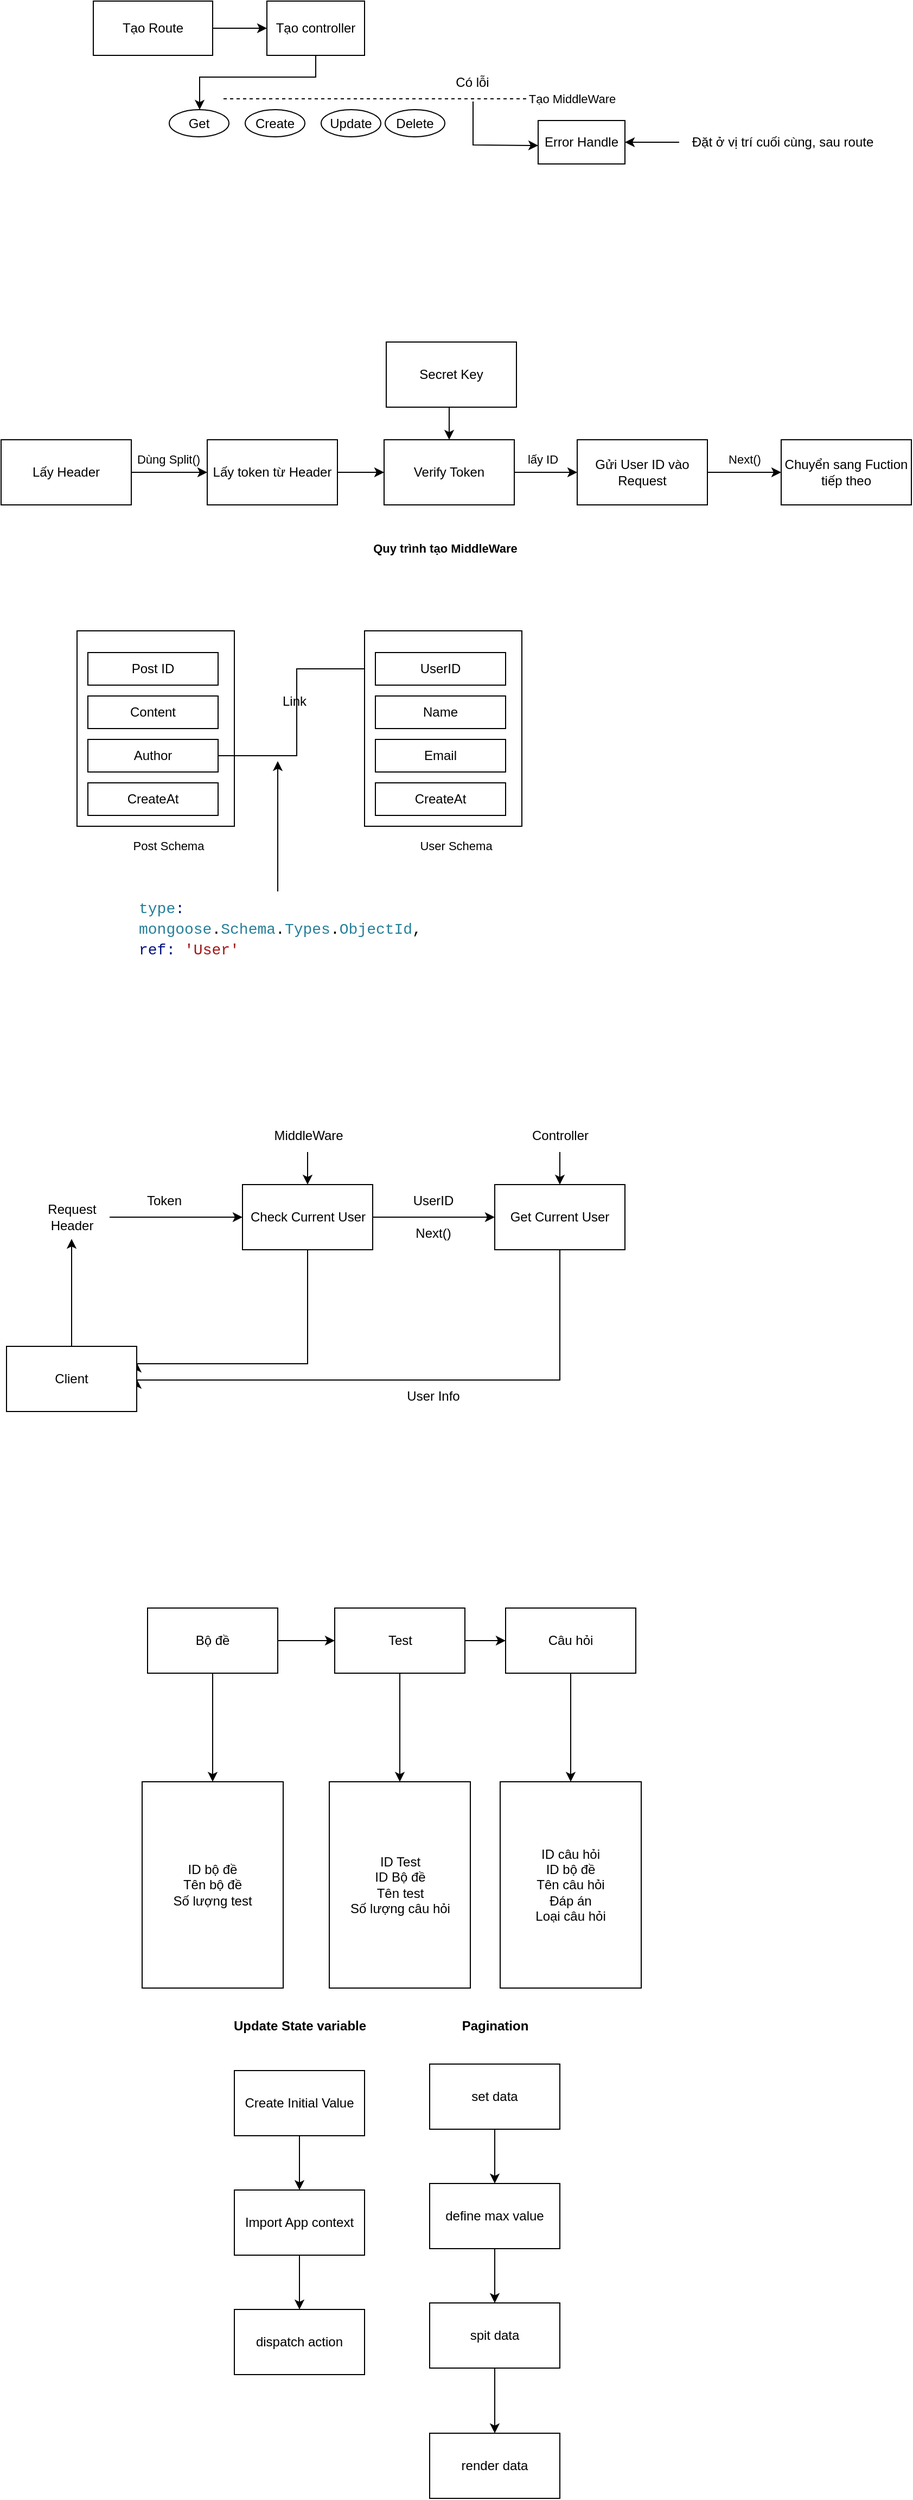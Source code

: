 <mxfile version="21.1.2" type="github">
  <diagram id="-SRTi5FGNhJISN_nRNZ4" name="Page-1">
    <mxGraphModel dx="1290" dy="581" grid="1" gridSize="10" guides="1" tooltips="1" connect="1" arrows="1" fold="1" page="1" pageScale="1" pageWidth="827" pageHeight="1169" math="0" shadow="0">
      <root>
        <mxCell id="0" />
        <mxCell id="1" parent="0" />
        <mxCell id="EXytRapRBaKdDBkQyjD2-3" value="" style="edgeStyle=orthogonalEdgeStyle;rounded=0;orthogonalLoop=1;jettySize=auto;html=1;" parent="1" source="EXytRapRBaKdDBkQyjD2-1" target="EXytRapRBaKdDBkQyjD2-2" edge="1">
          <mxGeometry relative="1" as="geometry" />
        </mxCell>
        <mxCell id="EXytRapRBaKdDBkQyjD2-1" value="Tạo Route" style="rounded=0;whiteSpace=wrap;html=1;" parent="1" vertex="1">
          <mxGeometry x="90" y="160" width="110" height="50" as="geometry" />
        </mxCell>
        <mxCell id="EXytRapRBaKdDBkQyjD2-5" value="" style="edgeStyle=orthogonalEdgeStyle;rounded=0;orthogonalLoop=1;jettySize=auto;html=1;" parent="1" source="EXytRapRBaKdDBkQyjD2-2" target="EXytRapRBaKdDBkQyjD2-4" edge="1">
          <mxGeometry relative="1" as="geometry">
            <Array as="points">
              <mxPoint x="295" y="230" />
              <mxPoint x="188" y="230" />
            </Array>
          </mxGeometry>
        </mxCell>
        <mxCell id="EXytRapRBaKdDBkQyjD2-2" value="Tạo controller" style="whiteSpace=wrap;html=1;rounded=0;" parent="1" vertex="1">
          <mxGeometry x="250" y="160" width="90" height="50" as="geometry" />
        </mxCell>
        <mxCell id="EXytRapRBaKdDBkQyjD2-4" value="Get" style="ellipse;whiteSpace=wrap;html=1;rounded=0;" parent="1" vertex="1">
          <mxGeometry x="160" y="260" width="55" height="25" as="geometry" />
        </mxCell>
        <mxCell id="EXytRapRBaKdDBkQyjD2-6" value="Create" style="ellipse;whiteSpace=wrap;html=1;rounded=0;" parent="1" vertex="1">
          <mxGeometry x="230" y="260" width="55" height="25" as="geometry" />
        </mxCell>
        <mxCell id="EXytRapRBaKdDBkQyjD2-7" value="Update" style="ellipse;whiteSpace=wrap;html=1;rounded=0;" parent="1" vertex="1">
          <mxGeometry x="300" y="260" width="55" height="25" as="geometry" />
        </mxCell>
        <mxCell id="EXytRapRBaKdDBkQyjD2-11" value="" style="endArrow=none;dashed=1;html=1;rounded=0;" parent="1" edge="1">
          <mxGeometry width="50" height="50" relative="1" as="geometry">
            <mxPoint x="210" y="250" as="sourcePoint" />
            <mxPoint x="490" y="250" as="targetPoint" />
          </mxGeometry>
        </mxCell>
        <mxCell id="EXytRapRBaKdDBkQyjD2-12" value="Tạo MiddleWare" style="edgeLabel;html=1;align=center;verticalAlign=middle;resizable=0;points=[];" parent="EXytRapRBaKdDBkQyjD2-11" vertex="1" connectable="0">
          <mxGeometry x="0.753" relative="1" as="geometry">
            <mxPoint x="75" as="offset" />
          </mxGeometry>
        </mxCell>
        <mxCell id="EXytRapRBaKdDBkQyjD2-15" value="" style="edgeStyle=orthogonalEdgeStyle;rounded=0;orthogonalLoop=1;jettySize=auto;html=1;" parent="1" source="EXytRapRBaKdDBkQyjD2-13" target="EXytRapRBaKdDBkQyjD2-14" edge="1">
          <mxGeometry relative="1" as="geometry" />
        </mxCell>
        <mxCell id="EXytRapRBaKdDBkQyjD2-13" value="Lấy Header" style="rounded=0;whiteSpace=wrap;html=1;" parent="1" vertex="1">
          <mxGeometry x="5" y="564" width="120" height="60" as="geometry" />
        </mxCell>
        <mxCell id="EXytRapRBaKdDBkQyjD2-17" value="" style="edgeStyle=orthogonalEdgeStyle;rounded=0;orthogonalLoop=1;jettySize=auto;html=1;" parent="1" source="EXytRapRBaKdDBkQyjD2-14" target="EXytRapRBaKdDBkQyjD2-16" edge="1">
          <mxGeometry relative="1" as="geometry" />
        </mxCell>
        <mxCell id="EXytRapRBaKdDBkQyjD2-14" value="Lấy token từ Header" style="whiteSpace=wrap;html=1;rounded=0;" parent="1" vertex="1">
          <mxGeometry x="195" y="564" width="120" height="60" as="geometry" />
        </mxCell>
        <mxCell id="EXytRapRBaKdDBkQyjD2-21" value="" style="edgeStyle=orthogonalEdgeStyle;rounded=0;orthogonalLoop=1;jettySize=auto;html=1;" parent="1" source="EXytRapRBaKdDBkQyjD2-16" target="EXytRapRBaKdDBkQyjD2-20" edge="1">
          <mxGeometry relative="1" as="geometry" />
        </mxCell>
        <mxCell id="EXytRapRBaKdDBkQyjD2-16" value="Verify Token" style="whiteSpace=wrap;html=1;rounded=0;" parent="1" vertex="1">
          <mxGeometry x="358" y="564" width="120" height="60" as="geometry" />
        </mxCell>
        <mxCell id="EXytRapRBaKdDBkQyjD2-18" value="Dùng Split()" style="edgeLabel;html=1;align=center;verticalAlign=middle;resizable=0;points=[];" parent="1" vertex="1" connectable="0">
          <mxGeometry x="145" y="584" as="geometry">
            <mxPoint x="14" y="-2" as="offset" />
          </mxGeometry>
        </mxCell>
        <mxCell id="EXytRapRBaKdDBkQyjD2-28" value="" style="edgeStyle=orthogonalEdgeStyle;rounded=0;orthogonalLoop=1;jettySize=auto;html=1;" parent="1" source="EXytRapRBaKdDBkQyjD2-20" target="EXytRapRBaKdDBkQyjD2-27" edge="1">
          <mxGeometry relative="1" as="geometry" />
        </mxCell>
        <mxCell id="EXytRapRBaKdDBkQyjD2-20" value="Gửi User ID vào Request" style="whiteSpace=wrap;html=1;rounded=0;" parent="1" vertex="1">
          <mxGeometry x="536" y="564" width="120" height="60" as="geometry" />
        </mxCell>
        <mxCell id="EXytRapRBaKdDBkQyjD2-22" value="Next()" style="edgeLabel;html=1;align=center;verticalAlign=middle;resizable=0;points=[];" parent="1" vertex="1" connectable="0">
          <mxGeometry x="676" y="584" as="geometry">
            <mxPoint x="14" y="-2" as="offset" />
          </mxGeometry>
        </mxCell>
        <mxCell id="EXytRapRBaKdDBkQyjD2-27" value="Chuyển sang Fuction tiếp theo" style="whiteSpace=wrap;html=1;rounded=0;" parent="1" vertex="1">
          <mxGeometry x="724" y="564" width="120" height="60" as="geometry" />
        </mxCell>
        <mxCell id="EXytRapRBaKdDBkQyjD2-29" value="lấy ID" style="edgeLabel;html=1;align=center;verticalAlign=middle;resizable=0;points=[];" parent="1" vertex="1" connectable="0">
          <mxGeometry x="490" y="584" as="geometry">
            <mxPoint x="14" y="-2" as="offset" />
          </mxGeometry>
        </mxCell>
        <mxCell id="EXytRapRBaKdDBkQyjD2-31" value="Quy trình tạo MiddleWare" style="edgeLabel;html=1;align=center;verticalAlign=middle;resizable=0;points=[];fontStyle=1" parent="1" vertex="1" connectable="0">
          <mxGeometry x="414" y="664" as="geometry" />
        </mxCell>
        <mxCell id="EXytRapRBaKdDBkQyjD2-32" value="" style="endArrow=classic;html=1;rounded=0;entryX=0.5;entryY=0;entryDx=0;entryDy=0;" parent="1" target="EXytRapRBaKdDBkQyjD2-16" edge="1">
          <mxGeometry width="50" height="50" relative="1" as="geometry">
            <mxPoint x="418" y="534" as="sourcePoint" />
            <mxPoint x="440" y="444" as="targetPoint" />
          </mxGeometry>
        </mxCell>
        <mxCell id="EXytRapRBaKdDBkQyjD2-33" value="Secret Key" style="rounded=0;whiteSpace=wrap;html=1;" parent="1" vertex="1">
          <mxGeometry x="360" y="474" width="120" height="60" as="geometry" />
        </mxCell>
        <mxCell id="EXytRapRBaKdDBkQyjD2-34" value="" style="rounded=0;whiteSpace=wrap;html=1;" parent="1" vertex="1">
          <mxGeometry x="75" y="740" width="145" height="180" as="geometry" />
        </mxCell>
        <mxCell id="EXytRapRBaKdDBkQyjD2-35" value="Post ID" style="rounded=0;whiteSpace=wrap;html=1;" parent="1" vertex="1">
          <mxGeometry x="85" y="760" width="120" height="30" as="geometry" />
        </mxCell>
        <mxCell id="EXytRapRBaKdDBkQyjD2-36" value="Content" style="rounded=0;whiteSpace=wrap;html=1;" parent="1" vertex="1">
          <mxGeometry x="85" y="800" width="120" height="30" as="geometry" />
        </mxCell>
        <mxCell id="EXytRapRBaKdDBkQyjD2-49" style="edgeStyle=orthogonalEdgeStyle;rounded=0;orthogonalLoop=1;jettySize=auto;html=1;entryX=0;entryY=0.5;entryDx=0;entryDy=0;" parent="1" source="EXytRapRBaKdDBkQyjD2-37" target="EXytRapRBaKdDBkQyjD2-41" edge="1">
          <mxGeometry relative="1" as="geometry" />
        </mxCell>
        <mxCell id="EXytRapRBaKdDBkQyjD2-37" value="Author" style="rounded=0;whiteSpace=wrap;html=1;" parent="1" vertex="1">
          <mxGeometry x="85" y="840" width="120" height="30" as="geometry" />
        </mxCell>
        <mxCell id="EXytRapRBaKdDBkQyjD2-38" value="CreateAt" style="rounded=0;whiteSpace=wrap;html=1;" parent="1" vertex="1">
          <mxGeometry x="85" y="880" width="120" height="30" as="geometry" />
        </mxCell>
        <mxCell id="EXytRapRBaKdDBkQyjD2-39" value="Post Schema" style="edgeLabel;html=1;align=center;verticalAlign=middle;resizable=0;points=[];" parent="1" vertex="1" connectable="0">
          <mxGeometry x="145" y="940" as="geometry">
            <mxPoint x="14" y="-2" as="offset" />
          </mxGeometry>
        </mxCell>
        <mxCell id="EXytRapRBaKdDBkQyjD2-40" value="" style="rounded=0;whiteSpace=wrap;html=1;" parent="1" vertex="1">
          <mxGeometry x="340" y="740" width="145" height="180" as="geometry" />
        </mxCell>
        <mxCell id="EXytRapRBaKdDBkQyjD2-41" value="UserID" style="rounded=0;whiteSpace=wrap;html=1;" parent="1" vertex="1">
          <mxGeometry x="350" y="760" width="120" height="30" as="geometry" />
        </mxCell>
        <mxCell id="EXytRapRBaKdDBkQyjD2-42" value="Name" style="rounded=0;whiteSpace=wrap;html=1;" parent="1" vertex="1">
          <mxGeometry x="350" y="800" width="120" height="30" as="geometry" />
        </mxCell>
        <mxCell id="EXytRapRBaKdDBkQyjD2-43" value="Email" style="rounded=0;whiteSpace=wrap;html=1;" parent="1" vertex="1">
          <mxGeometry x="350" y="840" width="120" height="30" as="geometry" />
        </mxCell>
        <mxCell id="EXytRapRBaKdDBkQyjD2-44" value="CreateAt" style="rounded=0;whiteSpace=wrap;html=1;" parent="1" vertex="1">
          <mxGeometry x="350" y="880" width="120" height="30" as="geometry" />
        </mxCell>
        <mxCell id="EXytRapRBaKdDBkQyjD2-45" value="User Schema" style="edgeLabel;html=1;align=center;verticalAlign=middle;resizable=0;points=[];" parent="1" vertex="1" connectable="0">
          <mxGeometry x="410" y="940" as="geometry">
            <mxPoint x="14" y="-2" as="offset" />
          </mxGeometry>
        </mxCell>
        <mxCell id="EXytRapRBaKdDBkQyjD2-51" style="edgeStyle=orthogonalEdgeStyle;rounded=0;orthogonalLoop=1;jettySize=auto;html=1;" parent="1" source="EXytRapRBaKdDBkQyjD2-50" edge="1">
          <mxGeometry relative="1" as="geometry">
            <mxPoint x="260" y="860" as="targetPoint" />
          </mxGeometry>
        </mxCell>
        <mxCell id="EXytRapRBaKdDBkQyjD2-50" value="&lt;div style=&quot;color: rgb(0, 0, 0); background-color: rgb(255, 255, 255); font-family: Consolas, &amp;quot;Courier New&amp;quot;, monospace; font-weight: normal; font-size: 14px; line-height: 19px;&quot;&gt;&lt;div&gt;&lt;span style=&quot;color: #267f99;&quot;&gt;type&lt;/span&gt;&lt;span style=&quot;color: #001080;&quot;&gt;:&lt;/span&gt;&lt;span style=&quot;color: #000000;&quot;&gt; &lt;/span&gt;&lt;span style=&quot;color: #267f99;&quot;&gt;mongoose&lt;/span&gt;&lt;span style=&quot;color: #000000;&quot;&gt;.&lt;/span&gt;&lt;span style=&quot;color: #267f99;&quot;&gt;Schema&lt;/span&gt;&lt;span style=&quot;color: #000000;&quot;&gt;.&lt;/span&gt;&lt;span style=&quot;color: #267f99;&quot;&gt;Types&lt;/span&gt;&lt;span style=&quot;color: #000000;&quot;&gt;.&lt;/span&gt;&lt;span style=&quot;color: #267f99;&quot;&gt;ObjectId&lt;/span&gt;&lt;span style=&quot;color: #000000;&quot;&gt;,&lt;/span&gt;&lt;/div&gt;&lt;div&gt;&lt;span style=&quot;color: #001080;&quot;&gt;ref&lt;/span&gt;&lt;span style=&quot;color: #001080;&quot;&gt;:&lt;/span&gt;&lt;span style=&quot;color: #000000;&quot;&gt; &lt;/span&gt;&lt;span style=&quot;color: #a31515;&quot;&gt;&#39;User&#39;&lt;/span&gt;&lt;/div&gt;&lt;/div&gt;" style="text;whiteSpace=wrap;html=1;align=left;" parent="1" vertex="1">
          <mxGeometry x="130" y="980" width="260" height="60" as="geometry" />
        </mxCell>
        <mxCell id="EXytRapRBaKdDBkQyjD2-52" value="Link" style="text;html=1;align=center;verticalAlign=middle;resizable=0;points=[];autosize=1;strokeColor=none;fillColor=none;" parent="1" vertex="1">
          <mxGeometry x="250" y="790" width="50" height="30" as="geometry" />
        </mxCell>
        <mxCell id="EXytRapRBaKdDBkQyjD2-53" value="Error Handle" style="rounded=0;whiteSpace=wrap;html=1;" parent="1" vertex="1">
          <mxGeometry x="500" y="270" width="80" height="40" as="geometry" />
        </mxCell>
        <mxCell id="EXytRapRBaKdDBkQyjD2-56" value="" style="endArrow=classic;html=1;rounded=0;" parent="1" edge="1">
          <mxGeometry width="50" height="50" relative="1" as="geometry">
            <mxPoint x="440" y="252.5" as="sourcePoint" />
            <mxPoint x="500" y="293" as="targetPoint" />
            <Array as="points">
              <mxPoint x="440" y="292.5" />
            </Array>
          </mxGeometry>
        </mxCell>
        <mxCell id="EXytRapRBaKdDBkQyjD2-57" value="Delete" style="ellipse;whiteSpace=wrap;html=1;rounded=0;" parent="1" vertex="1">
          <mxGeometry x="359" y="260" width="55" height="25" as="geometry" />
        </mxCell>
        <mxCell id="EXytRapRBaKdDBkQyjD2-58" value="Có lỗi" style="text;html=1;align=center;verticalAlign=middle;resizable=0;points=[];autosize=1;strokeColor=none;fillColor=none;" parent="1" vertex="1">
          <mxGeometry x="414" y="220" width="50" height="30" as="geometry" />
        </mxCell>
        <mxCell id="EXytRapRBaKdDBkQyjD2-61" style="edgeStyle=orthogonalEdgeStyle;rounded=0;orthogonalLoop=1;jettySize=auto;html=1;entryX=1;entryY=0.5;entryDx=0;entryDy=0;" parent="1" source="EXytRapRBaKdDBkQyjD2-60" target="EXytRapRBaKdDBkQyjD2-53" edge="1">
          <mxGeometry relative="1" as="geometry" />
        </mxCell>
        <mxCell id="EXytRapRBaKdDBkQyjD2-60" value="Đặt ở vị trí cuối cùng, sau route" style="text;html=1;align=center;verticalAlign=middle;resizable=0;points=[];autosize=1;strokeColor=none;fillColor=none;" parent="1" vertex="1">
          <mxGeometry x="630" y="275" width="190" height="30" as="geometry" />
        </mxCell>
        <mxCell id="RWx-zVJMpGf9WlTPyFR--6" style="edgeStyle=orthogonalEdgeStyle;rounded=0;orthogonalLoop=1;jettySize=auto;html=1;entryX=0;entryY=0.5;entryDx=0;entryDy=0;" parent="1" source="RWx-zVJMpGf9WlTPyFR--1" target="RWx-zVJMpGf9WlTPyFR--5" edge="1">
          <mxGeometry relative="1" as="geometry" />
        </mxCell>
        <mxCell id="RWx-zVJMpGf9WlTPyFR--19" style="edgeStyle=orthogonalEdgeStyle;rounded=0;orthogonalLoop=1;jettySize=auto;html=1;entryX=1;entryY=0.25;entryDx=0;entryDy=0;" parent="1" source="RWx-zVJMpGf9WlTPyFR--1" target="RWx-zVJMpGf9WlTPyFR--13" edge="1">
          <mxGeometry relative="1" as="geometry">
            <Array as="points">
              <mxPoint x="288" y="1415" />
            </Array>
          </mxGeometry>
        </mxCell>
        <mxCell id="RWx-zVJMpGf9WlTPyFR--1" value="Check Current User" style="whiteSpace=wrap;html=1;" parent="1" vertex="1">
          <mxGeometry x="227.5" y="1250" width="120" height="60" as="geometry" />
        </mxCell>
        <mxCell id="RWx-zVJMpGf9WlTPyFR--3" style="edgeStyle=orthogonalEdgeStyle;rounded=0;orthogonalLoop=1;jettySize=auto;html=1;entryX=0;entryY=0.5;entryDx=0;entryDy=0;" parent="1" source="RWx-zVJMpGf9WlTPyFR--2" target="RWx-zVJMpGf9WlTPyFR--1" edge="1">
          <mxGeometry relative="1" as="geometry" />
        </mxCell>
        <mxCell id="RWx-zVJMpGf9WlTPyFR--2" value="Request &lt;br&gt;Header" style="text;html=1;align=center;verticalAlign=middle;resizable=0;points=[];autosize=1;strokeColor=none;fillColor=none;" parent="1" vertex="1">
          <mxGeometry x="35" y="1260" width="70" height="40" as="geometry" />
        </mxCell>
        <mxCell id="RWx-zVJMpGf9WlTPyFR--17" style="edgeStyle=orthogonalEdgeStyle;rounded=0;orthogonalLoop=1;jettySize=auto;html=1;entryX=1;entryY=0.5;entryDx=0;entryDy=0;" parent="1" source="RWx-zVJMpGf9WlTPyFR--5" target="RWx-zVJMpGf9WlTPyFR--13" edge="1">
          <mxGeometry relative="1" as="geometry">
            <Array as="points">
              <mxPoint x="520" y="1430" />
            </Array>
          </mxGeometry>
        </mxCell>
        <mxCell id="RWx-zVJMpGf9WlTPyFR--5" value="Get Current User" style="whiteSpace=wrap;html=1;" parent="1" vertex="1">
          <mxGeometry x="460" y="1250" width="120" height="60" as="geometry" />
        </mxCell>
        <mxCell id="RWx-zVJMpGf9WlTPyFR--7" value="Next()" style="text;html=1;align=center;verticalAlign=middle;resizable=0;points=[];autosize=1;strokeColor=none;fillColor=none;" parent="1" vertex="1">
          <mxGeometry x="372.5" y="1280" width="60" height="30" as="geometry" />
        </mxCell>
        <mxCell id="RWx-zVJMpGf9WlTPyFR--8" value="UserID" style="text;html=1;align=center;verticalAlign=middle;resizable=0;points=[];autosize=1;strokeColor=none;fillColor=none;" parent="1" vertex="1">
          <mxGeometry x="372.5" y="1250" width="60" height="30" as="geometry" />
        </mxCell>
        <mxCell id="RWx-zVJMpGf9WlTPyFR--10" style="edgeStyle=orthogonalEdgeStyle;rounded=0;orthogonalLoop=1;jettySize=auto;html=1;entryX=0.5;entryY=0;entryDx=0;entryDy=0;" parent="1" source="RWx-zVJMpGf9WlTPyFR--9" target="RWx-zVJMpGf9WlTPyFR--1" edge="1">
          <mxGeometry relative="1" as="geometry" />
        </mxCell>
        <mxCell id="RWx-zVJMpGf9WlTPyFR--9" value="MiddleWare" style="text;html=1;align=center;verticalAlign=middle;resizable=0;points=[];autosize=1;strokeColor=none;fillColor=none;" parent="1" vertex="1">
          <mxGeometry x="242.5" y="1190" width="90" height="30" as="geometry" />
        </mxCell>
        <mxCell id="RWx-zVJMpGf9WlTPyFR--12" value="" style="edgeStyle=orthogonalEdgeStyle;rounded=0;orthogonalLoop=1;jettySize=auto;html=1;" parent="1" source="RWx-zVJMpGf9WlTPyFR--11" target="RWx-zVJMpGf9WlTPyFR--5" edge="1">
          <mxGeometry relative="1" as="geometry" />
        </mxCell>
        <mxCell id="RWx-zVJMpGf9WlTPyFR--11" value="Controller" style="text;html=1;align=center;verticalAlign=middle;resizable=0;points=[];autosize=1;strokeColor=none;fillColor=none;" parent="1" vertex="1">
          <mxGeometry x="480" y="1190" width="80" height="30" as="geometry" />
        </mxCell>
        <mxCell id="RWx-zVJMpGf9WlTPyFR--15" style="edgeStyle=orthogonalEdgeStyle;rounded=0;orthogonalLoop=1;jettySize=auto;html=1;" parent="1" source="RWx-zVJMpGf9WlTPyFR--13" target="RWx-zVJMpGf9WlTPyFR--2" edge="1">
          <mxGeometry relative="1" as="geometry" />
        </mxCell>
        <mxCell id="RWx-zVJMpGf9WlTPyFR--13" value="Client" style="whiteSpace=wrap;html=1;" parent="1" vertex="1">
          <mxGeometry x="10" y="1399" width="120" height="60" as="geometry" />
        </mxCell>
        <mxCell id="RWx-zVJMpGf9WlTPyFR--16" value="Token" style="text;html=1;align=center;verticalAlign=middle;resizable=0;points=[];autosize=1;strokeColor=none;fillColor=none;" parent="1" vertex="1">
          <mxGeometry x="125" y="1250" width="60" height="30" as="geometry" />
        </mxCell>
        <mxCell id="RWx-zVJMpGf9WlTPyFR--18" value="User Info" style="text;html=1;align=center;verticalAlign=middle;resizable=0;points=[];autosize=1;strokeColor=none;fillColor=none;" parent="1" vertex="1">
          <mxGeometry x="367.5" y="1430" width="70" height="30" as="geometry" />
        </mxCell>
        <mxCell id="jv9msRsnAz_BybJq5xRs-16" style="edgeStyle=orthogonalEdgeStyle;rounded=0;orthogonalLoop=1;jettySize=auto;html=1;entryX=0;entryY=0.5;entryDx=0;entryDy=0;" parent="1" source="jv9msRsnAz_BybJq5xRs-7" target="jv9msRsnAz_BybJq5xRs-8" edge="1">
          <mxGeometry relative="1" as="geometry" />
        </mxCell>
        <mxCell id="jv9msRsnAz_BybJq5xRs-21" style="edgeStyle=orthogonalEdgeStyle;rounded=0;orthogonalLoop=1;jettySize=auto;html=1;" parent="1" source="jv9msRsnAz_BybJq5xRs-7" target="jv9msRsnAz_BybJq5xRs-20" edge="1">
          <mxGeometry relative="1" as="geometry" />
        </mxCell>
        <mxCell id="jv9msRsnAz_BybJq5xRs-7" value="Bộ đề" style="rounded=0;whiteSpace=wrap;html=1;" parent="1" vertex="1">
          <mxGeometry x="140" y="1640" width="120" height="60" as="geometry" />
        </mxCell>
        <mxCell id="jv9msRsnAz_BybJq5xRs-17" value="" style="edgeStyle=orthogonalEdgeStyle;rounded=0;orthogonalLoop=1;jettySize=auto;html=1;" parent="1" source="jv9msRsnAz_BybJq5xRs-8" target="jv9msRsnAz_BybJq5xRs-12" edge="1">
          <mxGeometry relative="1" as="geometry" />
        </mxCell>
        <mxCell id="jv9msRsnAz_BybJq5xRs-23" style="edgeStyle=orthogonalEdgeStyle;rounded=0;orthogonalLoop=1;jettySize=auto;html=1;" parent="1" source="jv9msRsnAz_BybJq5xRs-8" target="jv9msRsnAz_BybJq5xRs-22" edge="1">
          <mxGeometry relative="1" as="geometry" />
        </mxCell>
        <mxCell id="jv9msRsnAz_BybJq5xRs-8" value="Test" style="whiteSpace=wrap;html=1;" parent="1" vertex="1">
          <mxGeometry x="312.5" y="1640" width="120" height="60" as="geometry" />
        </mxCell>
        <mxCell id="jv9msRsnAz_BybJq5xRs-25" style="edgeStyle=orthogonalEdgeStyle;rounded=0;orthogonalLoop=1;jettySize=auto;html=1;entryX=0.5;entryY=0;entryDx=0;entryDy=0;" parent="1" source="jv9msRsnAz_BybJq5xRs-12" target="jv9msRsnAz_BybJq5xRs-24" edge="1">
          <mxGeometry relative="1" as="geometry" />
        </mxCell>
        <mxCell id="jv9msRsnAz_BybJq5xRs-12" value="Câu hỏi" style="whiteSpace=wrap;html=1;" parent="1" vertex="1">
          <mxGeometry x="470" y="1640" width="120" height="60" as="geometry" />
        </mxCell>
        <mxCell id="jv9msRsnAz_BybJq5xRs-20" value="ID bộ đề&lt;br&gt;Tên bộ đề&lt;br&gt;Số lượng test" style="whiteSpace=wrap;html=1;" parent="1" vertex="1">
          <mxGeometry x="135" y="1800" width="130" height="190" as="geometry" />
        </mxCell>
        <mxCell id="jv9msRsnAz_BybJq5xRs-22" value="ID Test&lt;br&gt;ID Bộ đề&lt;br&gt;Tên test&lt;br&gt;Số lượng câu hỏi" style="whiteSpace=wrap;html=1;" parent="1" vertex="1">
          <mxGeometry x="307.5" y="1800" width="130" height="190" as="geometry" />
        </mxCell>
        <mxCell id="jv9msRsnAz_BybJq5xRs-24" value="ID câu hỏi&lt;br&gt;ID bộ đề&lt;br&gt;Tên câu hỏi&lt;br&gt;Đáp án&lt;br&gt;Loại câu hỏi" style="whiteSpace=wrap;html=1;" parent="1" vertex="1">
          <mxGeometry x="465" y="1800" width="130" height="190" as="geometry" />
        </mxCell>
        <mxCell id="W6PoHo93E7_J6QGqzu15-4" style="edgeStyle=orthogonalEdgeStyle;rounded=0;orthogonalLoop=1;jettySize=auto;html=1;entryX=0.5;entryY=0;entryDx=0;entryDy=0;" parent="1" source="W6PoHo93E7_J6QGqzu15-1" target="W6PoHo93E7_J6QGqzu15-2" edge="1">
          <mxGeometry relative="1" as="geometry" />
        </mxCell>
        <mxCell id="W6PoHo93E7_J6QGqzu15-1" value="Create Initial Value" style="whiteSpace=wrap;html=1;" parent="1" vertex="1">
          <mxGeometry x="220" y="2066" width="120" height="60" as="geometry" />
        </mxCell>
        <mxCell id="W6PoHo93E7_J6QGqzu15-5" style="edgeStyle=orthogonalEdgeStyle;rounded=0;orthogonalLoop=1;jettySize=auto;html=1;entryX=0.5;entryY=0;entryDx=0;entryDy=0;" parent="1" source="W6PoHo93E7_J6QGqzu15-2" target="W6PoHo93E7_J6QGqzu15-3" edge="1">
          <mxGeometry relative="1" as="geometry" />
        </mxCell>
        <mxCell id="W6PoHo93E7_J6QGqzu15-2" value="Import App context" style="whiteSpace=wrap;html=1;" parent="1" vertex="1">
          <mxGeometry x="220" y="2176" width="120" height="60" as="geometry" />
        </mxCell>
        <mxCell id="W6PoHo93E7_J6QGqzu15-3" value="dispatch action" style="whiteSpace=wrap;html=1;" parent="1" vertex="1">
          <mxGeometry x="220" y="2286" width="120" height="60" as="geometry" />
        </mxCell>
        <mxCell id="W6PoHo93E7_J6QGqzu15-6" value="Update State variable" style="text;html=1;align=center;verticalAlign=middle;resizable=0;points=[];autosize=1;strokeColor=none;fillColor=none;fontStyle=1" parent="1" vertex="1">
          <mxGeometry x="205" y="2010" width="150" height="30" as="geometry" />
        </mxCell>
        <mxCell id="PUFezmOqBSC2iiX0GBM7-6" style="edgeStyle=orthogonalEdgeStyle;rounded=0;orthogonalLoop=1;jettySize=auto;html=1;entryX=0.5;entryY=0;entryDx=0;entryDy=0;" edge="1" parent="1" source="PUFezmOqBSC2iiX0GBM7-1" target="PUFezmOqBSC2iiX0GBM7-2">
          <mxGeometry relative="1" as="geometry" />
        </mxCell>
        <mxCell id="PUFezmOqBSC2iiX0GBM7-1" value="set data" style="whiteSpace=wrap;html=1;" vertex="1" parent="1">
          <mxGeometry x="400" y="2060" width="120" height="60" as="geometry" />
        </mxCell>
        <mxCell id="PUFezmOqBSC2iiX0GBM7-7" style="edgeStyle=orthogonalEdgeStyle;rounded=0;orthogonalLoop=1;jettySize=auto;html=1;entryX=0.5;entryY=0;entryDx=0;entryDy=0;" edge="1" parent="1" source="PUFezmOqBSC2iiX0GBM7-2" target="PUFezmOqBSC2iiX0GBM7-3">
          <mxGeometry relative="1" as="geometry" />
        </mxCell>
        <mxCell id="PUFezmOqBSC2iiX0GBM7-2" value="define max value" style="whiteSpace=wrap;html=1;" vertex="1" parent="1">
          <mxGeometry x="400" y="2170" width="120" height="60" as="geometry" />
        </mxCell>
        <mxCell id="PUFezmOqBSC2iiX0GBM7-8" style="edgeStyle=orthogonalEdgeStyle;rounded=0;orthogonalLoop=1;jettySize=auto;html=1;entryX=0.5;entryY=0;entryDx=0;entryDy=0;" edge="1" parent="1" source="PUFezmOqBSC2iiX0GBM7-3" target="PUFezmOqBSC2iiX0GBM7-4">
          <mxGeometry relative="1" as="geometry" />
        </mxCell>
        <mxCell id="PUFezmOqBSC2iiX0GBM7-3" value="spit data" style="whiteSpace=wrap;html=1;" vertex="1" parent="1">
          <mxGeometry x="400" y="2280" width="120" height="60" as="geometry" />
        </mxCell>
        <mxCell id="PUFezmOqBSC2iiX0GBM7-4" value="render data" style="whiteSpace=wrap;html=1;" vertex="1" parent="1">
          <mxGeometry x="400" y="2400" width="120" height="60" as="geometry" />
        </mxCell>
        <mxCell id="PUFezmOqBSC2iiX0GBM7-5" value="Pagination" style="text;html=1;align=center;verticalAlign=middle;resizable=0;points=[];autosize=1;strokeColor=none;fillColor=none;fontStyle=1" vertex="1" parent="1">
          <mxGeometry x="420" y="2010" width="80" height="30" as="geometry" />
        </mxCell>
      </root>
    </mxGraphModel>
  </diagram>
</mxfile>
